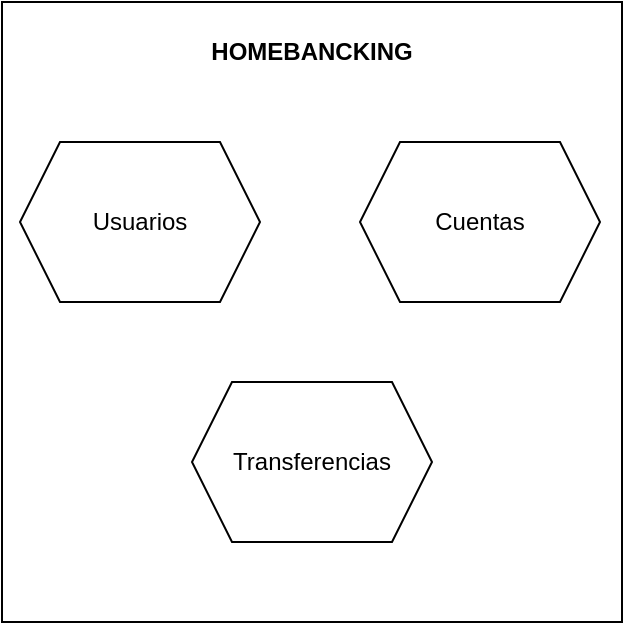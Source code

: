 <mxfile version="22.0.6" type="device">
  <diagram name="Página-1" id="YDAhRehPK7HNQKi2IeO7">
    <mxGraphModel dx="1434" dy="758" grid="1" gridSize="10" guides="1" tooltips="1" connect="1" arrows="1" fold="1" page="1" pageScale="1" pageWidth="827" pageHeight="1169" math="0" shadow="0">
      <root>
        <mxCell id="0" />
        <mxCell id="1" parent="0" />
        <mxCell id="LUQZSI-SgKgGzaRY7Djh-2" value="" style="whiteSpace=wrap;html=1;aspect=fixed;" vertex="1" parent="1">
          <mxGeometry x="41" y="40" width="310" height="310" as="geometry" />
        </mxCell>
        <mxCell id="LUQZSI-SgKgGzaRY7Djh-1" value="&lt;b&gt;HOMEBANCKING&lt;/b&gt;" style="text;strokeColor=none;align=center;fillColor=none;html=1;verticalAlign=middle;whiteSpace=wrap;rounded=0;" vertex="1" parent="1">
          <mxGeometry x="133" y="50" width="126" height="30" as="geometry" />
        </mxCell>
        <mxCell id="LUQZSI-SgKgGzaRY7Djh-3" value="" style="shape=hexagon;perimeter=hexagonPerimeter2;whiteSpace=wrap;html=1;fixedSize=1;" vertex="1" parent="1">
          <mxGeometry x="50" y="110" width="120" height="80" as="geometry" />
        </mxCell>
        <mxCell id="LUQZSI-SgKgGzaRY7Djh-4" value="" style="shape=hexagon;perimeter=hexagonPerimeter2;whiteSpace=wrap;html=1;fixedSize=1;" vertex="1" parent="1">
          <mxGeometry x="220" y="110" width="120" height="80" as="geometry" />
        </mxCell>
        <mxCell id="LUQZSI-SgKgGzaRY7Djh-5" value="" style="shape=hexagon;perimeter=hexagonPerimeter2;whiteSpace=wrap;html=1;fixedSize=1;" vertex="1" parent="1">
          <mxGeometry x="136" y="230" width="120" height="80" as="geometry" />
        </mxCell>
        <mxCell id="LUQZSI-SgKgGzaRY7Djh-6" value="Usuarios" style="text;strokeColor=none;align=center;fillColor=none;html=1;verticalAlign=middle;whiteSpace=wrap;rounded=0;" vertex="1" parent="1">
          <mxGeometry x="80" y="135" width="60" height="30" as="geometry" />
        </mxCell>
        <mxCell id="LUQZSI-SgKgGzaRY7Djh-7" value="Cuentas" style="text;strokeColor=none;align=center;fillColor=none;html=1;verticalAlign=middle;whiteSpace=wrap;rounded=0;" vertex="1" parent="1">
          <mxGeometry x="250" y="135" width="60" height="30" as="geometry" />
        </mxCell>
        <mxCell id="LUQZSI-SgKgGzaRY7Djh-8" value="Transferencias" style="text;strokeColor=none;align=center;fillColor=none;html=1;verticalAlign=middle;whiteSpace=wrap;rounded=0;" vertex="1" parent="1">
          <mxGeometry x="146" y="255" width="100" height="30" as="geometry" />
        </mxCell>
      </root>
    </mxGraphModel>
  </diagram>
</mxfile>
